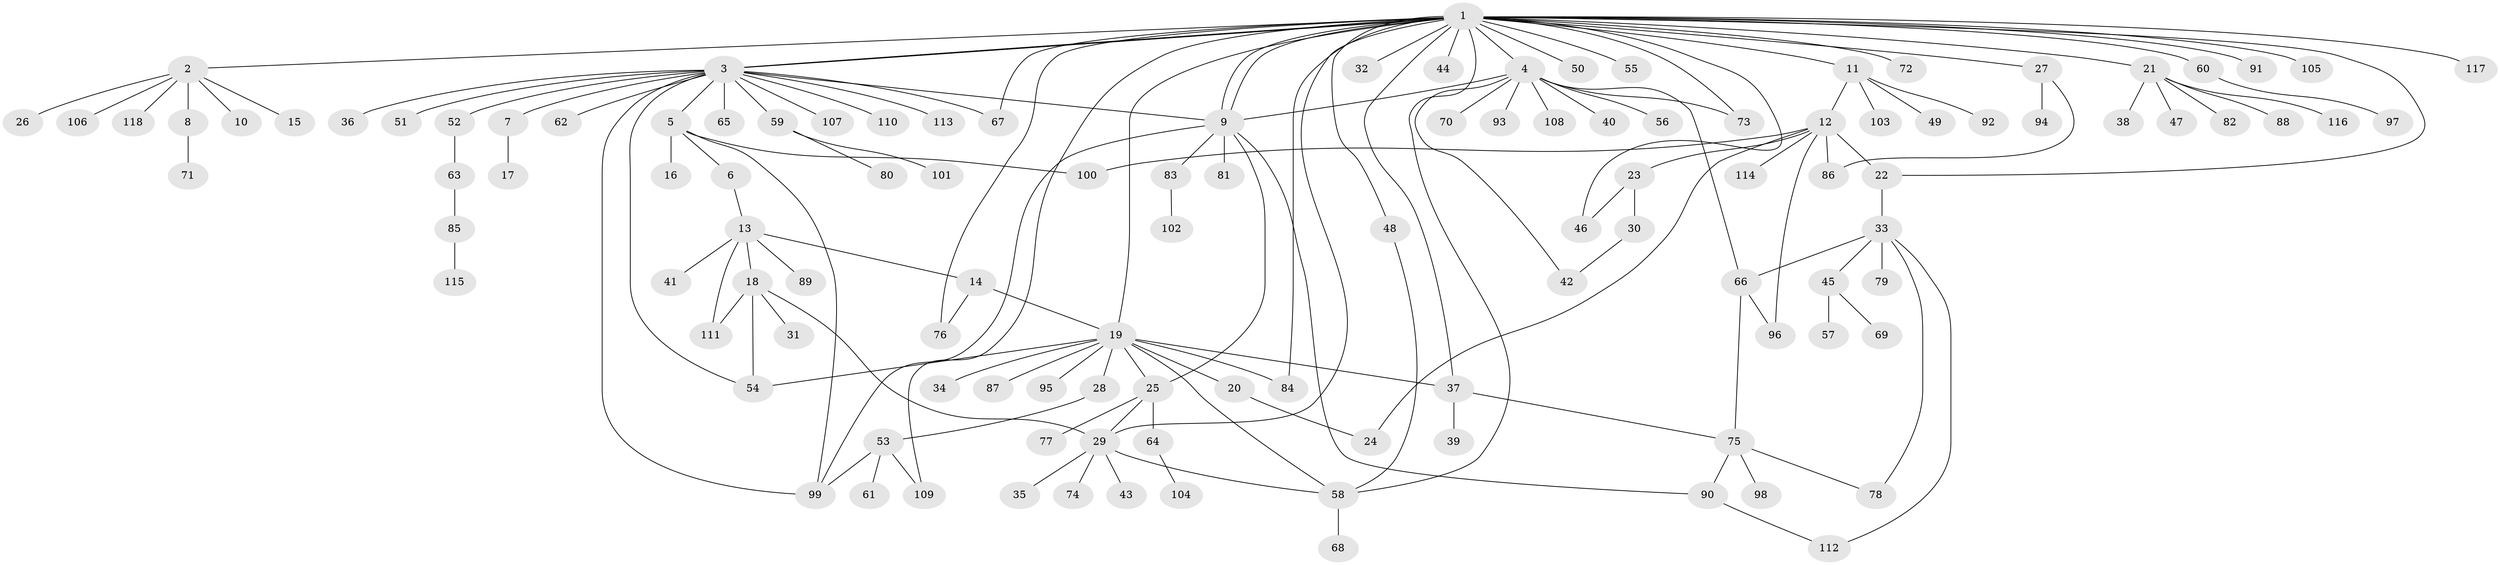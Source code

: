 // coarse degree distribution, {24: 0.02857142857142857, 7: 0.05714285714285714, 6: 0.02857142857142857, 4: 0.08571428571428572, 1: 0.5714285714285714, 5: 0.05714285714285714, 2: 0.08571428571428572, 8: 0.02857142857142857, 11: 0.02857142857142857, 3: 0.02857142857142857}
// Generated by graph-tools (version 1.1) at 2025/18/03/04/25 18:18:21]
// undirected, 118 vertices, 152 edges
graph export_dot {
graph [start="1"]
  node [color=gray90,style=filled];
  1;
  2;
  3;
  4;
  5;
  6;
  7;
  8;
  9;
  10;
  11;
  12;
  13;
  14;
  15;
  16;
  17;
  18;
  19;
  20;
  21;
  22;
  23;
  24;
  25;
  26;
  27;
  28;
  29;
  30;
  31;
  32;
  33;
  34;
  35;
  36;
  37;
  38;
  39;
  40;
  41;
  42;
  43;
  44;
  45;
  46;
  47;
  48;
  49;
  50;
  51;
  52;
  53;
  54;
  55;
  56;
  57;
  58;
  59;
  60;
  61;
  62;
  63;
  64;
  65;
  66;
  67;
  68;
  69;
  70;
  71;
  72;
  73;
  74;
  75;
  76;
  77;
  78;
  79;
  80;
  81;
  82;
  83;
  84;
  85;
  86;
  87;
  88;
  89;
  90;
  91;
  92;
  93;
  94;
  95;
  96;
  97;
  98;
  99;
  100;
  101;
  102;
  103;
  104;
  105;
  106;
  107;
  108;
  109;
  110;
  111;
  112;
  113;
  114;
  115;
  116;
  117;
  118;
  1 -- 2;
  1 -- 3;
  1 -- 3;
  1 -- 4;
  1 -- 9;
  1 -- 9;
  1 -- 11;
  1 -- 19;
  1 -- 21;
  1 -- 22;
  1 -- 27;
  1 -- 29;
  1 -- 32;
  1 -- 37;
  1 -- 44;
  1 -- 46;
  1 -- 48;
  1 -- 50;
  1 -- 55;
  1 -- 58;
  1 -- 60;
  1 -- 67;
  1 -- 72;
  1 -- 73;
  1 -- 76;
  1 -- 84;
  1 -- 91;
  1 -- 105;
  1 -- 109;
  1 -- 117;
  2 -- 8;
  2 -- 10;
  2 -- 15;
  2 -- 26;
  2 -- 106;
  2 -- 118;
  3 -- 5;
  3 -- 7;
  3 -- 9;
  3 -- 36;
  3 -- 51;
  3 -- 52;
  3 -- 54;
  3 -- 59;
  3 -- 62;
  3 -- 65;
  3 -- 67;
  3 -- 99;
  3 -- 107;
  3 -- 110;
  3 -- 113;
  4 -- 9;
  4 -- 40;
  4 -- 42;
  4 -- 56;
  4 -- 66;
  4 -- 70;
  4 -- 73;
  4 -- 93;
  4 -- 108;
  5 -- 6;
  5 -- 16;
  5 -- 99;
  5 -- 100;
  6 -- 13;
  7 -- 17;
  8 -- 71;
  9 -- 25;
  9 -- 81;
  9 -- 83;
  9 -- 90;
  9 -- 99;
  11 -- 12;
  11 -- 49;
  11 -- 92;
  11 -- 103;
  12 -- 22;
  12 -- 23;
  12 -- 24;
  12 -- 86;
  12 -- 96;
  12 -- 100;
  12 -- 114;
  13 -- 14;
  13 -- 18;
  13 -- 41;
  13 -- 89;
  13 -- 111;
  14 -- 19;
  14 -- 76;
  18 -- 29;
  18 -- 31;
  18 -- 54;
  18 -- 111;
  19 -- 20;
  19 -- 25;
  19 -- 28;
  19 -- 34;
  19 -- 37;
  19 -- 54;
  19 -- 58;
  19 -- 84;
  19 -- 87;
  19 -- 95;
  20 -- 24;
  21 -- 38;
  21 -- 47;
  21 -- 82;
  21 -- 88;
  21 -- 116;
  22 -- 33;
  23 -- 30;
  23 -- 46;
  25 -- 29;
  25 -- 64;
  25 -- 77;
  27 -- 86;
  27 -- 94;
  28 -- 53;
  29 -- 35;
  29 -- 43;
  29 -- 58;
  29 -- 74;
  30 -- 42;
  33 -- 45;
  33 -- 66;
  33 -- 78;
  33 -- 79;
  33 -- 112;
  37 -- 39;
  37 -- 75;
  45 -- 57;
  45 -- 69;
  48 -- 58;
  52 -- 63;
  53 -- 61;
  53 -- 99;
  53 -- 109;
  58 -- 68;
  59 -- 80;
  59 -- 101;
  60 -- 97;
  63 -- 85;
  64 -- 104;
  66 -- 75;
  66 -- 96;
  75 -- 78;
  75 -- 90;
  75 -- 98;
  83 -- 102;
  85 -- 115;
  90 -- 112;
}
